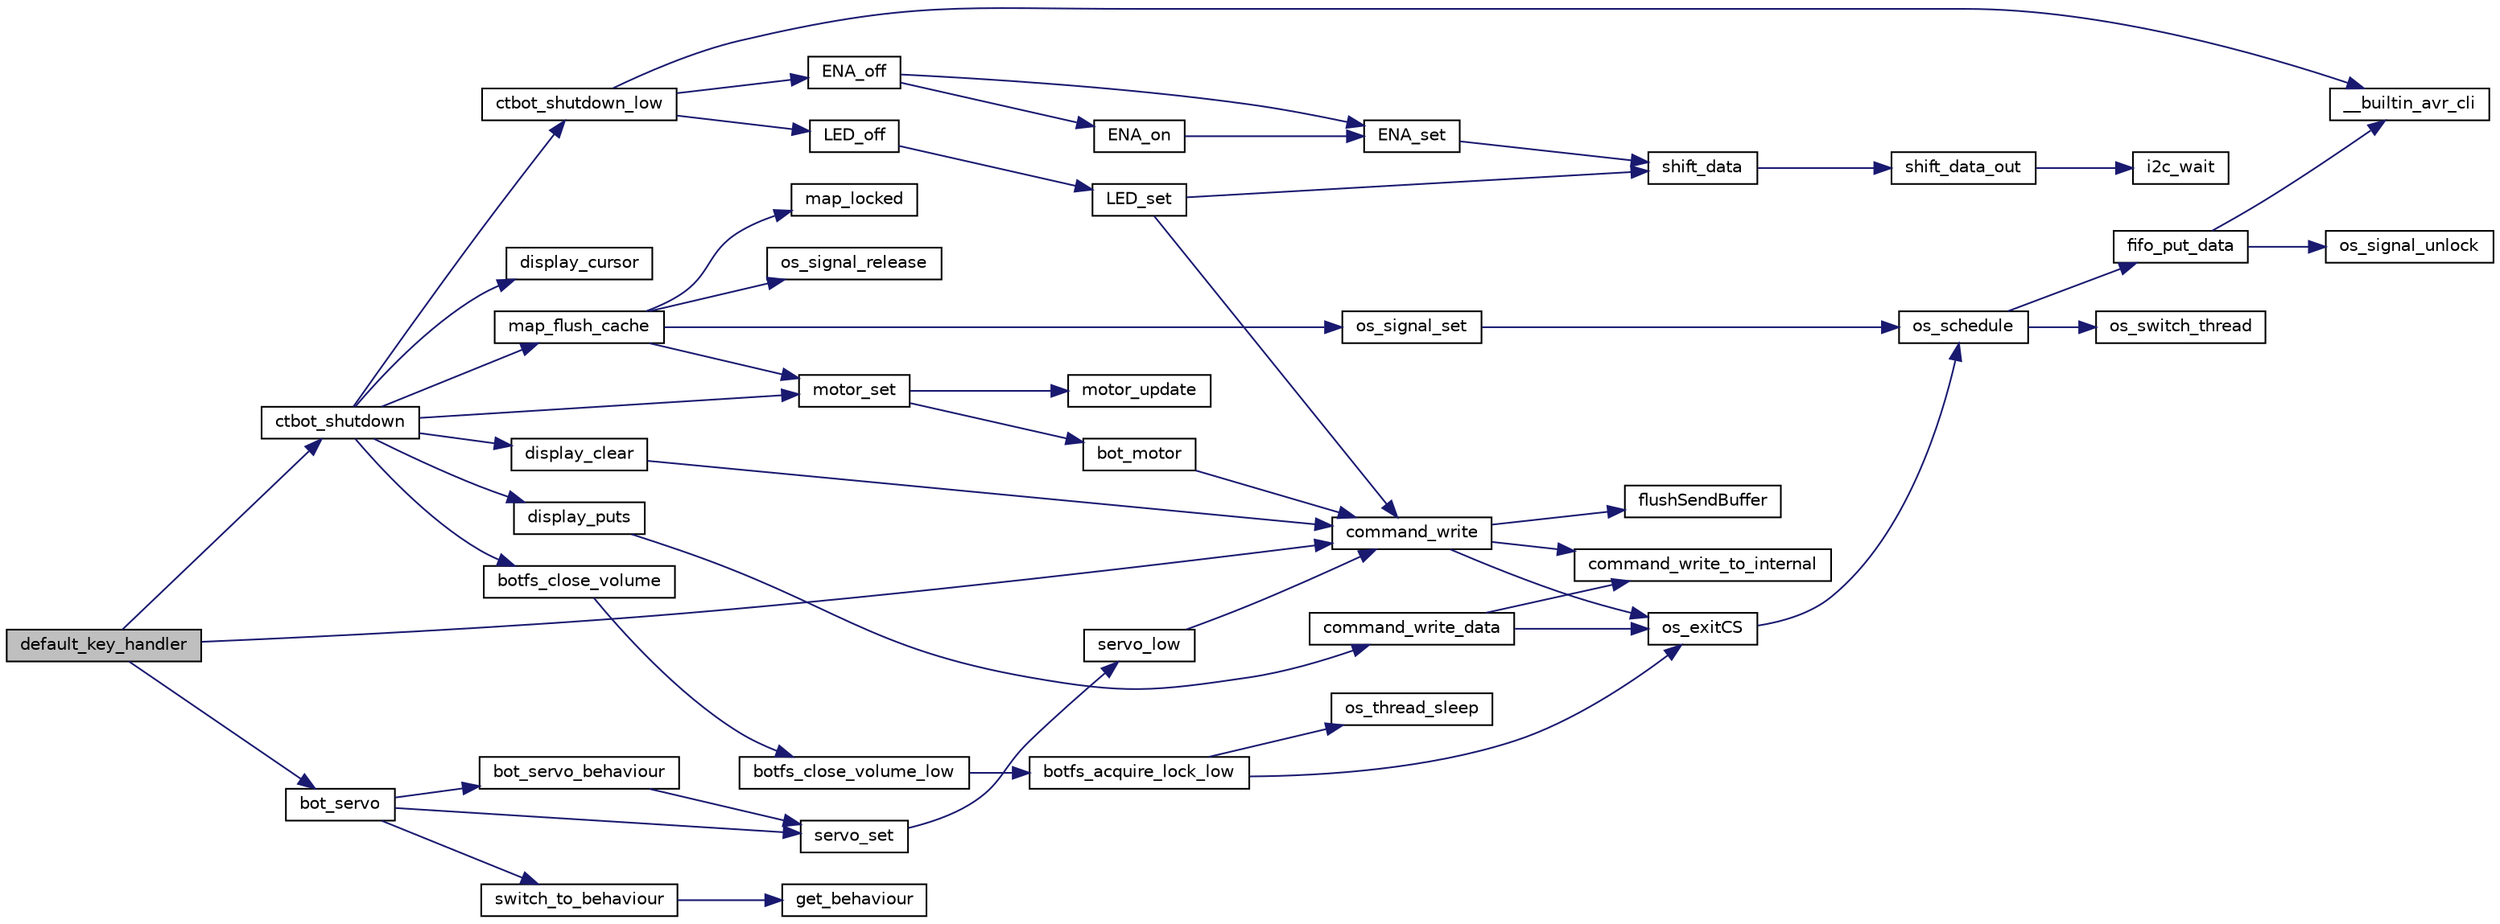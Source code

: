 digraph G
{
  edge [fontname="Helvetica",fontsize="10",labelfontname="Helvetica",labelfontsize="10"];
  node [fontname="Helvetica",fontsize="10",shape=record];
  rankdir="LR";
  Node1 [label="default_key_handler",height=0.2,width=0.4,color="black", fillcolor="grey75", style="filled" fontcolor="black"];
  Node1 -> Node2 [color="midnightblue",fontsize="10",style="solid",fontname="Helvetica"];
  Node2 [label="command_write",height=0.2,width=0.4,color="black", fillcolor="white", style="filled",URL="$command_8c.html#a419b75ed34551408822d9caee3cd5206"];
  Node2 -> Node3 [color="midnightblue",fontsize="10",style="solid",fontname="Helvetica"];
  Node3 [label="command_write_to_internal",height=0.2,width=0.4,color="black", fillcolor="white", style="filled",URL="$command_8c.html#a428cf92e37fc9bbc0ffc48912c3022ac"];
  Node2 -> Node4 [color="midnightblue",fontsize="10",style="solid",fontname="Helvetica"];
  Node4 [label="flushSendBuffer",height=0.2,width=0.4,color="black", fillcolor="white", style="filled",URL="$tcp_8h.html#aae71e1682727310afab282923a80c968"];
  Node2 -> Node5 [color="midnightblue",fontsize="10",style="solid",fontname="Helvetica"];
  Node5 [label="os_exitCS",height=0.2,width=0.4,color="black", fillcolor="white", style="filled",URL="$os__thread_8h.html#a146cd9b383b02d8e5424e2de5bfdf7e1"];
  Node5 -> Node6 [color="midnightblue",fontsize="10",style="solid",fontname="Helvetica"];
  Node6 [label="os_schedule",height=0.2,width=0.4,color="black", fillcolor="white", style="filled",URL="$os__scheduler_8h.html#aaf0ea29568109bcdfb1d527f223accad"];
  Node6 -> Node7 [color="midnightblue",fontsize="10",style="solid",fontname="Helvetica"];
  Node7 [label="fifo_put_data",height=0.2,width=0.4,color="black", fillcolor="white", style="filled",URL="$fifo_8c.html#a7b3f9ad457273c9717bff49113c84250"];
  Node7 -> Node8 [color="midnightblue",fontsize="10",style="solid",fontname="Helvetica"];
  Node8 [label="__builtin_avr_cli",height=0.2,width=0.4,color="black", fillcolor="white", style="filled",URL="$builtins_8h.html#a41590bd57be6a89c1b9bcafe523207f2",tooltip="Disables all interrupts by clearing the global interrupt mask."];
  Node7 -> Node9 [color="midnightblue",fontsize="10",style="solid",fontname="Helvetica"];
  Node9 [label="os_signal_unlock",height=0.2,width=0.4,color="black", fillcolor="white", style="filled",URL="$os__thread__pc_8c.html#aa0b166109be9754de9b8b863b8d197c7"];
  Node6 -> Node10 [color="midnightblue",fontsize="10",style="solid",fontname="Helvetica"];
  Node10 [label="os_switch_thread",height=0.2,width=0.4,color="black", fillcolor="white", style="filled",URL="$os__thread_8h.html#afa82438e9832609bc5ffbddad166e1b7"];
  Node1 -> Node11 [color="midnightblue",fontsize="10",style="solid",fontname="Helvetica"];
  Node11 [label="ctbot_shutdown",height=0.2,width=0.4,color="black", fillcolor="white", style="filled",URL="$botcontrol_8c.html#a4a9dbbb1ed8909570afc5eb7afce42b4",tooltip="Faehrt den Bot sauber herunter."];
  Node11 -> Node12 [color="midnightblue",fontsize="10",style="solid",fontname="Helvetica"];
  Node12 [label="motor_set",height=0.2,width=0.4,color="black", fillcolor="white", style="filled",URL="$motor_8c.html#a7d55b2e4a37c91e150513b2c87577750",tooltip="Direkter Zugriff auf den Motor."];
  Node12 -> Node13 [color="midnightblue",fontsize="10",style="solid",fontname="Helvetica"];
  Node13 [label="motor_update",height=0.2,width=0.4,color="black", fillcolor="white", style="filled",URL="$motor-low_8h.html#af288dee5f55b67d9eaf1d6e180bfd121"];
  Node12 -> Node14 [color="midnightblue",fontsize="10",style="solid",fontname="Helvetica"];
  Node14 [label="bot_motor",height=0.2,width=0.4,color="black", fillcolor="white", style="filled",URL="$motor-low_8h.html#a51396f3f8b7c919099a65c94cd95f34f"];
  Node14 -> Node2 [color="midnightblue",fontsize="10",style="solid",fontname="Helvetica"];
  Node11 -> Node15 [color="midnightblue",fontsize="10",style="solid",fontname="Helvetica"];
  Node15 [label="map_flush_cache",height=0.2,width=0.4,color="black", fillcolor="white", style="filled",URL="$map_8c.html#a5c151bce0e665ee98fac1465d692fef0"];
  Node15 -> Node16 [color="midnightblue",fontsize="10",style="solid",fontname="Helvetica"];
  Node16 [label="map_locked",height=0.2,width=0.4,color="black", fillcolor="white", style="filled",URL="$map_8c.html#aee723500f07bef9ecc88712b8deb792a"];
  Node15 -> Node12 [color="midnightblue",fontsize="10",style="solid",fontname="Helvetica"];
  Node15 -> Node17 [color="midnightblue",fontsize="10",style="solid",fontname="Helvetica"];
  Node17 [label="os_signal_set",height=0.2,width=0.4,color="black", fillcolor="white", style="filled",URL="$os__thread_8h.html#aa62b6d29ae00ff288fd8969807a62b06"];
  Node17 -> Node6 [color="midnightblue",fontsize="10",style="solid",fontname="Helvetica"];
  Node15 -> Node18 [color="midnightblue",fontsize="10",style="solid",fontname="Helvetica"];
  Node18 [label="os_signal_release",height=0.2,width=0.4,color="black", fillcolor="white", style="filled",URL="$os__thread__pc_8c.html#a6fad7ee5233ef39834eb7afc437b0105"];
  Node11 -> Node19 [color="midnightblue",fontsize="10",style="solid",fontname="Helvetica"];
  Node19 [label="botfs_close_volume",height=0.2,width=0.4,color="black", fillcolor="white", style="filled",URL="$botfs_8c.html#a186480cb74d92ebd01adbd2e2535a631",tooltip="Beendet BotFS sauber."];
  Node19 -> Node20 [color="midnightblue",fontsize="10",style="solid",fontname="Helvetica"];
  Node20 [label="botfs_close_volume_low",height=0.2,width=0.4,color="black", fillcolor="white", style="filled",URL="$botfs-low_8h.html#acdfb3639408d19fe95a0e45020373371",tooltip="Schliesst das BotFS-Volume (beendet BotFS sauber)"];
  Node20 -> Node21 [color="midnightblue",fontsize="10",style="solid",fontname="Helvetica"];
  Node21 [label="botfs_acquire_lock_low",height=0.2,width=0.4,color="black", fillcolor="white", style="filled",URL="$botfs-low_8h.html#aed0ed8d94dc7c058a4cb0ae26d0f59ff",tooltip="Wartet, bis ein Mutex verfuegbar ist und sperrt es dann."];
  Node21 -> Node5 [color="midnightblue",fontsize="10",style="solid",fontname="Helvetica"];
  Node21 -> Node22 [color="midnightblue",fontsize="10",style="solid",fontname="Helvetica"];
  Node22 [label="os_thread_sleep",height=0.2,width=0.4,color="black", fillcolor="white", style="filled",URL="$os__thread__pc_8c.html#a3170fdf75fff4e971354e78a625b5afd"];
  Node11 -> Node23 [color="midnightblue",fontsize="10",style="solid",fontname="Helvetica"];
  Node23 [label="display_clear",height=0.2,width=0.4,color="black", fillcolor="white", style="filled",URL="$display_8h.html#a336e8b1e4fcf1785ec84e0eed492c418",tooltip="Loescht das ganze Display."];
  Node23 -> Node2 [color="midnightblue",fontsize="10",style="solid",fontname="Helvetica"];
  Node11 -> Node24 [color="midnightblue",fontsize="10",style="solid",fontname="Helvetica"];
  Node24 [label="display_cursor",height=0.2,width=0.4,color="black", fillcolor="white", style="filled",URL="$display_8h.html#ad5109335e4419b07f4d9f73db290f2eb"];
  Node11 -> Node25 [color="midnightblue",fontsize="10",style="solid",fontname="Helvetica"];
  Node25 [label="display_puts",height=0.2,width=0.4,color="black", fillcolor="white", style="filled",URL="$display_8h.html#ac5ba4c9512c407150e76ef8b97910271"];
  Node25 -> Node26 [color="midnightblue",fontsize="10",style="solid",fontname="Helvetica"];
  Node26 [label="command_write_data",height=0.2,width=0.4,color="black", fillcolor="white", style="filled",URL="$command_8c.html#aef266284aebb772b9592228ed9019469"];
  Node26 -> Node3 [color="midnightblue",fontsize="10",style="solid",fontname="Helvetica"];
  Node26 -> Node5 [color="midnightblue",fontsize="10",style="solid",fontname="Helvetica"];
  Node11 -> Node27 [color="midnightblue",fontsize="10",style="solid",fontname="Helvetica"];
  Node27 [label="ctbot_shutdown_low",height=0.2,width=0.4,color="black", fillcolor="white", style="filled",URL="$init_8h.html#a803271a98fc0cdc3654f4875407f8508",tooltip="Faehrt den low-level Code des Bots sauber herunter."];
  Node27 -> Node8 [color="midnightblue",fontsize="10",style="solid",fontname="Helvetica"];
  Node27 -> Node28 [color="midnightblue",fontsize="10",style="solid",fontname="Helvetica"];
  Node28 [label="LED_off",height=0.2,width=0.4,color="black", fillcolor="white", style="filled",URL="$led_8h.html#abd7b28be86683943e4f3cea44ec0de76"];
  Node28 -> Node29 [color="midnightblue",fontsize="10",style="solid",fontname="Helvetica"];
  Node29 [label="LED_set",height=0.2,width=0.4,color="black", fillcolor="white", style="filled",URL="$led_8h.html#a52d9a8d54ed2830e388a0e86cfb8b574"];
  Node29 -> Node30 [color="midnightblue",fontsize="10",style="solid",fontname="Helvetica"];
  Node30 [label="shift_data",height=0.2,width=0.4,color="black", fillcolor="white", style="filled",URL="$shift_8h.html#a25a35c892ca8dfa80dd21d3b1e9b4d7d"];
  Node30 -> Node31 [color="midnightblue",fontsize="10",style="solid",fontname="Helvetica"];
  Node31 [label="shift_data_out",height=0.2,width=0.4,color="black", fillcolor="white", style="filled",URL="$shift_8h.html#ae7047fe022d960b3fd2a4ad8e8f19998"];
  Node31 -> Node32 [color="midnightblue",fontsize="10",style="solid",fontname="Helvetica"];
  Node32 [label="i2c_wait",height=0.2,width=0.4,color="black", fillcolor="white", style="filled",URL="$i2c_8h.html#a8d0292580689dd8b7e0b441cf0e6c383"];
  Node29 -> Node2 [color="midnightblue",fontsize="10",style="solid",fontname="Helvetica"];
  Node27 -> Node33 [color="midnightblue",fontsize="10",style="solid",fontname="Helvetica"];
  Node33 [label="ENA_off",height=0.2,width=0.4,color="black", fillcolor="white", style="filled",URL="$ena_8h.html#ac992908542eebed9776522f8eafc0ff9"];
  Node33 -> Node34 [color="midnightblue",fontsize="10",style="solid",fontname="Helvetica"];
  Node34 [label="ENA_set",height=0.2,width=0.4,color="black", fillcolor="white", style="filled",URL="$ena_8h.html#af27d8909f40028c91ab786d6d2bac0cb"];
  Node34 -> Node30 [color="midnightblue",fontsize="10",style="solid",fontname="Helvetica"];
  Node33 -> Node35 [color="midnightblue",fontsize="10",style="solid",fontname="Helvetica"];
  Node35 [label="ENA_on",height=0.2,width=0.4,color="black", fillcolor="white", style="filled",URL="$ena_8h.html#a51c24b2a246e1b3cbd3df73a7ac662ad"];
  Node35 -> Node34 [color="midnightblue",fontsize="10",style="solid",fontname="Helvetica"];
  Node1 -> Node36 [color="midnightblue",fontsize="10",style="solid",fontname="Helvetica"];
  Node36 [label="bot_servo",height=0.2,width=0.4,color="black", fillcolor="white", style="filled",URL="$behaviour__servo_8c.html#ab12411c90e13fc9e924d02212a7769c6"];
  Node36 -> Node37 [color="midnightblue",fontsize="10",style="solid",fontname="Helvetica"];
  Node37 [label="switch_to_behaviour",height=0.2,width=0.4,color="black", fillcolor="white", style="filled",URL="$bot-logic_8c.html#a123152ecfcd89545c2603cb3f2e873c9",tooltip="Ruft ein anderes Verhalten auf und merkt sich den Ruecksprung return_from_behaviour() kehrt dann spae..."];
  Node37 -> Node38 [color="midnightblue",fontsize="10",style="solid",fontname="Helvetica"];
  Node38 [label="get_behaviour",height=0.2,width=0.4,color="black", fillcolor="white", style="filled",URL="$bot-logic_8c.html#a11e7a95fd56f9703bd2bd9c61300df6c",tooltip="Liefert das Verhalten zurueck, welches durch function implementiert ist."];
  Node36 -> Node39 [color="midnightblue",fontsize="10",style="solid",fontname="Helvetica"];
  Node39 [label="bot_servo_behaviour",height=0.2,width=0.4,color="black", fillcolor="white", style="filled",URL="$behaviour__servo_8c.html#a981bb06031ccc0f1536ec6d194e60da3"];
  Node39 -> Node40 [color="midnightblue",fontsize="10",style="solid",fontname="Helvetica"];
  Node40 [label="servo_set",height=0.2,width=0.4,color="black", fillcolor="white", style="filled",URL="$motor_8c.html#a71bb8302cc262e57dfd2897d5fe6121e",tooltip="Stellt die Servos."];
  Node40 -> Node41 [color="midnightblue",fontsize="10",style="solid",fontname="Helvetica"];
  Node41 [label="servo_low",height=0.2,width=0.4,color="black", fillcolor="white", style="filled",URL="$motor-low_8h.html#a0de2d9390f32772c86a439f63e65d78c",tooltip="Stellt die Servos."];
  Node41 -> Node2 [color="midnightblue",fontsize="10",style="solid",fontname="Helvetica"];
  Node36 -> Node40 [color="midnightblue",fontsize="10",style="solid",fontname="Helvetica"];
}
